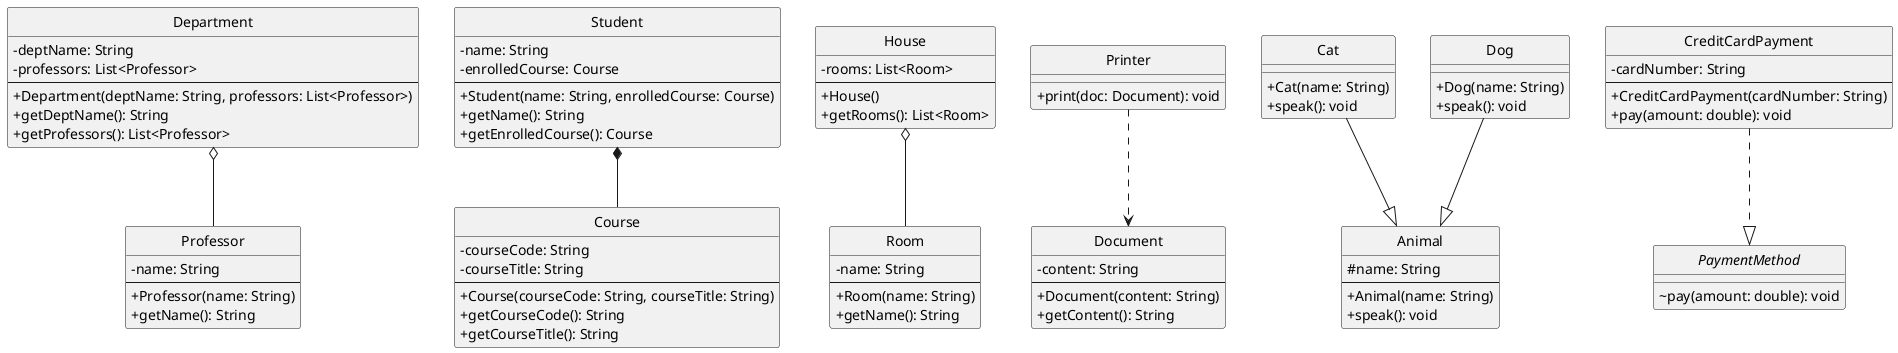 ' Generated by UML Generator
' Encoded: bLJRQkCm47tNLmZweZPnsETGGeDJwC9k2Pl-W69DKr7RCheiT2_zzkfYoOxb3TqN8ysSCsTkyftIL6hJr4YzyhQZaZQuggbIMwqbFneDNolH7lWlm5_G2sU0Aowh6X3oABm3oz4Dj1h_HXWN33hzI1jOuuFbjoTdwwHu1gM4L6lyZIjzku-6ZNCNzhCOuf1fY2M-4E3QaK-WTps9N8-KdID1bNDDvV_6Ef8jbD5EIl0v9WmPksC64_KKkHH6AWXXAtyk1JiB7gnFNDUvPc2JdBZ4CxIOIvdWMJ_AWJMNxK4RbeOvxGAqKjGri11ZtPUMSksvPzrPuddIFxeMZFTd5EVkbLAQ3yB4daeXchWNF-nvs2aF8b79-OOT2CWKprqlJDwv_sleEr6PuL7O5wJj9GiRKMG26CRepNC2UtlL4BPrqRaBOQ9Q9s5B-Iau6mZRbZUqzlYhsHe38AzITK1VIHQlfA6uXJrychGJfq2oXyyhIM1SbrIoFNqRDTKQ7arp19a_cYc3v62lsD4tGXjXNEkPCCSQHkg-mS-q0jn7-GxwHJ2l_dwHEVefYg8O_YqelguRQ-rNEcooWxabGt6kgzKcpHAvNXV5dqq_HEJQEBxd7LgjhFSiRNG7BRF_-Gy
' URL: http://www.plantuml.com/plantuml/uml/bLJRQkCm47tNLmZweZPnsETGGeDJwC9k2Pl-W69DKr7RCheiT2_zzkfYoOxb3TqN8ysSCsTkyftIL6hJr4YzyhQZaZQuggbIMwqbFneDNolH7lWlm5_G2sU0Aowh6X3oABm3oz4Dj1h_HXWN33hzI1jOuuFbjoTdwwHu1gM4L6lyZIjzku-6ZNCNzhCOuf1fY2M-4E3QaK-WTps9N8-KdID1bNDDvV_6Ef8jbD5EIl0v9WmPksC64_KKkHH6AWXXAtyk1JiB7gnFNDUvPc2JdBZ4CxIOIvdWMJ_AWJMNxK4RbeOvxGAqKjGri11ZtPUMSksvPzrPuddIFxeMZFTd5EVkbLAQ3yB4daeXchWNF-nvs2aF8b79-OOT2CWKprqlJDwv_sleEr6PuL7O5wJj9GiRKMG26CRepNC2UtlL4BPrqRaBOQ9Q9s5B-Iau6mZRbZUqzlYhsHe38AzITK1VIHQlfA6uXJrychGJfq2oXyyhIM1SbrIoFNqRDTKQ7arp19a_cYc3v62lsD4tGXjXNEkPCCSQHkg-mS-q0jn7-GxwHJ2l_dwHEVefYg8O_YqelguRQ-rNEcooWxabGt6kgzKcpHAvNXV5dqq_HEJQEBxd7LgjhFSiRNG7BRF_-Gy
' Generated on: 2025-08-09T22:58:34.127090

@startuml
skinparam classAttributeIconSize 0
hide circle

class Department {
  -deptName: String
  -professors: List<Professor>
  --
  +Department(deptName: String, professors: List<Professor>)
  +getDeptName(): String
  +getProfessors(): List<Professor>
}

class Professor {
  -name: String
  --
  +Professor(name: String)
  +getName(): String
}

class Course {
  -courseCode: String
  -courseTitle: String
  --
  +Course(courseCode: String, courseTitle: String)
  +getCourseCode(): String
  +getCourseTitle(): String
}

class Student {
  -name: String
  -enrolledCourse: Course
  --
  +Student(name: String, enrolledCourse: Course)
  +getName(): String
  +getEnrolledCourse(): Course
}

class House {
  -rooms: List<Room>
  --
  +House()
  +getRooms(): List<Room>
}

class Room {
  -name: String
  --
  +Room(name: String)
  +getName(): String
}

class Document {
  -content: String
  --
  +Document(content: String)
  +getContent(): String
}

class Printer {
  +print(doc: Document): void
}

class Animal {
  #name: String
  --
  +Animal(name: String)
  +speak(): void
}

class Cat {
  +Cat(name: String)
  +speak(): void
}

class Dog {
  +Dog(name: String)
  +speak(): void
}

class CreditCardPayment {
  -cardNumber: String
  --
  +CreditCardPayment(cardNumber: String)
  +pay(amount: double): void
}

interface PaymentMethod {
  ~pay(amount: double): void
}

Department o-- Professor
Student *-- Course
House o-- Room
Printer ..> Document
Cat --|> Animal
Dog --|> Animal
CreditCardPayment ..|> PaymentMethod
@enduml